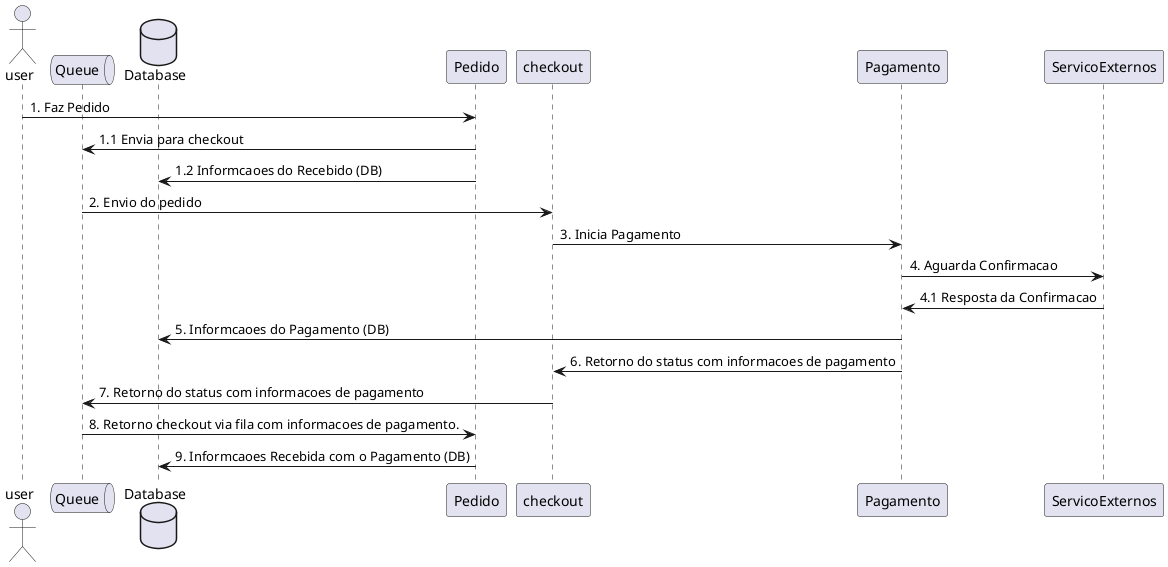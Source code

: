 @startuml
actor       user        as user
queue       Queue       as fila
database    Database    as basedata

user -> Pedido: 1. Faz Pedido
Pedido -> fila: 1.1 Envia para checkout
Pedido -> basedata: 1.2 Informcaoes do Recebido (DB)
fila -> checkout: 2. Envio do pedido
checkout -> Pagamento : 3. Inicia Pagamento
Pagamento -> ServicoExternos: 4. Aguarda Confirmacao
Pagamento <- ServicoExternos: 4.1 Resposta da Confirmacao
Pagamento -> basedata: 5. Informcaoes do Pagamento (DB)
checkout <- Pagamento : 6. Retorno do status com informacoes de pagamento 
fila <- checkout: 7. Retorno do status com informacoes de pagamento 
Pedido <- fila: 8. Retorno checkout via fila com informacoes de pagamento. 
Pedido -> basedata: 9. Informcaoes Recebida com o Pagamento (DB)

@enduml